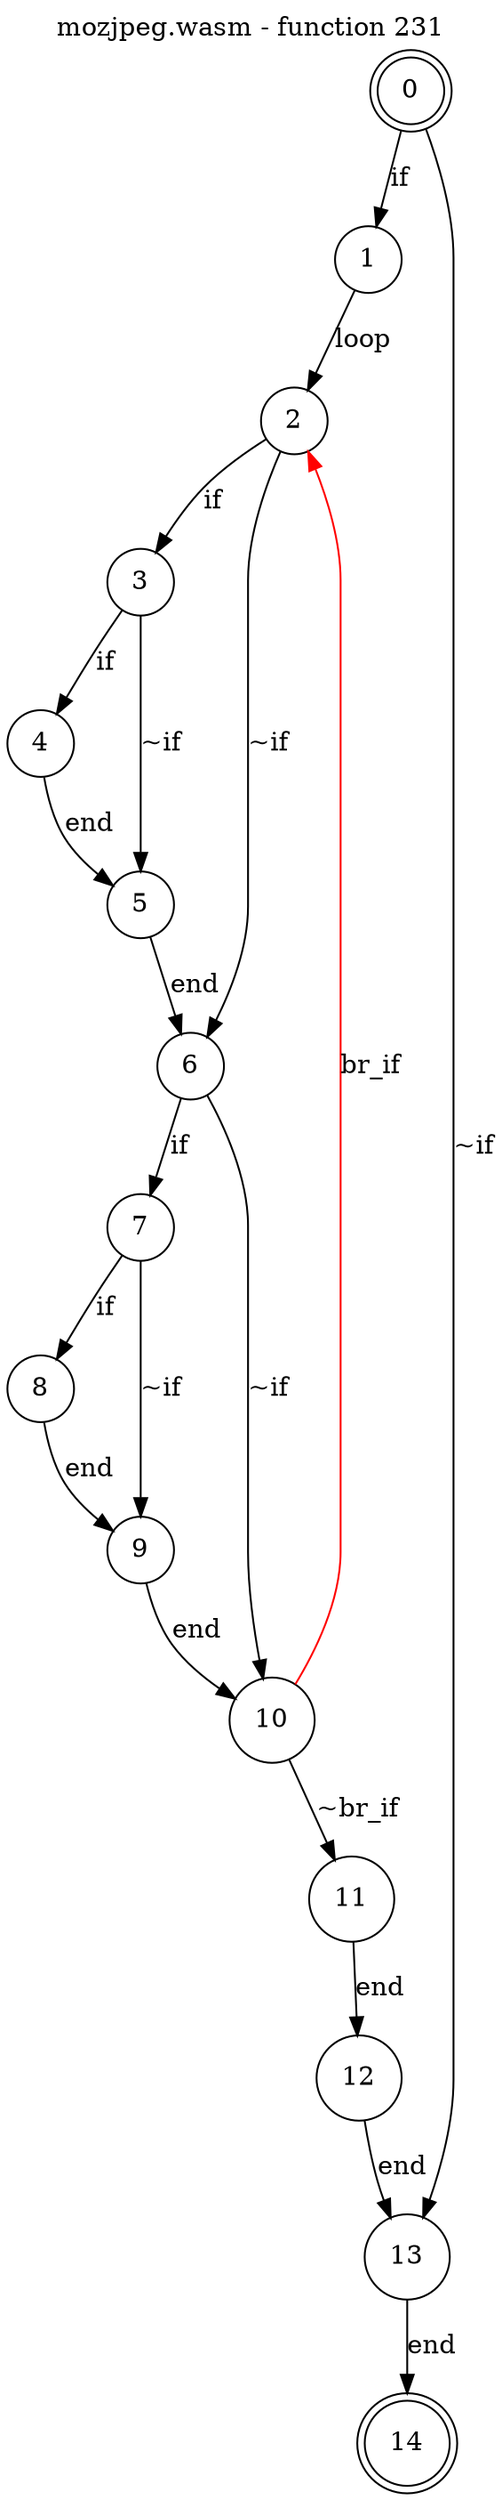 digraph finite_state_machine {
    label = "mozjpeg.wasm - function 231"
    labelloc =  t
    labelfontsize = 16
    labelfontcolor = black
    labelfontname = "Helvetica"
    node [shape = doublecircle]; 0 14;
    node [shape = circle];
    0 -> 1[label = "if"];
    0 -> 13[label = "~if"];
    1 -> 2[label = "loop"];
    2 -> 3[label = "if"];
    2 -> 6[label = "~if"];
    3 -> 4[label = "if"];
    3 -> 5[label = "~if"];
    4 -> 5[label = "end"];
    5 -> 6[label = "end"];
    6 -> 7[label = "if"];
    6 -> 10[label = "~if"];
    7 -> 8[label = "if"];
    7 -> 9[label = "~if"];
    8 -> 9[label = "end"];
    9 -> 10[label = "end"];
    10 -> 11[label = "~br_if"];
    10 -> 2[color="red" label = "br_if"];
    11 -> 12[label = "end"];
    12 -> 13[label = "end"];
    13 -> 14[label = "end"];
}
